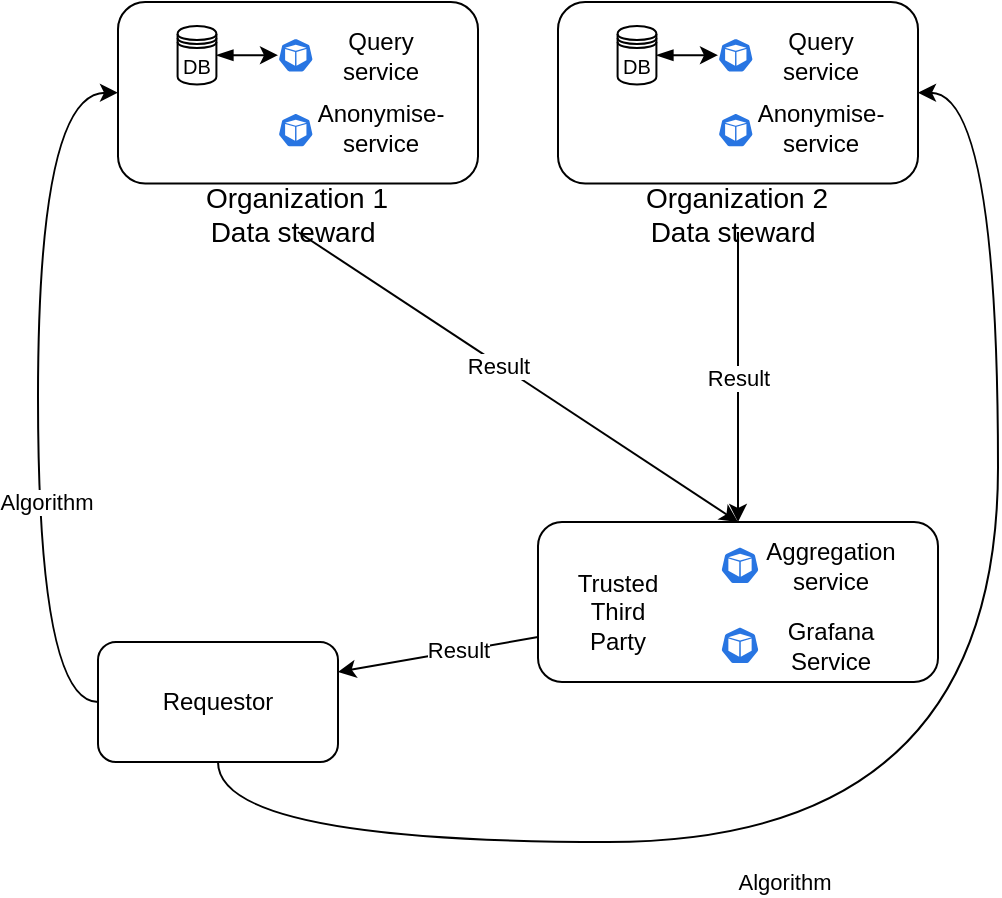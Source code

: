 <mxfile version="21.1.2" type="device">
  <diagram name="Page-1" id="IanU65lXr5YfgjGVrclR">
    <mxGraphModel dx="1423" dy="1037" grid="1" gridSize="10" guides="1" tooltips="1" connect="1" arrows="1" fold="1" page="1" pageScale="1" pageWidth="1169" pageHeight="827" math="0" shadow="0">
      <root>
        <mxCell id="0" />
        <mxCell id="1" parent="0" />
        <mxCell id="l7ehpIWS_LAEImh4VPKt-39" style="rounded=0;orthogonalLoop=1;jettySize=auto;html=1;edgeStyle=orthogonalEdgeStyle;curved=1;entryX=0;entryY=0.75;entryDx=0;entryDy=0;" parent="1" source="l7ehpIWS_LAEImh4VPKt-16" edge="1">
          <mxGeometry relative="1" as="geometry">
            <mxPoint x="50" y="259.071" as="targetPoint" />
            <Array as="points">
              <mxPoint x="30" y="540" />
              <mxPoint x="30" y="259" />
            </Array>
          </mxGeometry>
        </mxCell>
        <mxCell id="l7ehpIWS_LAEImh4VPKt-40" value="Algorithm" style="edgeLabel;html=1;align=center;verticalAlign=middle;resizable=0;points=[];" parent="l7ehpIWS_LAEImh4VPKt-39" vertex="1" connectable="0">
          <mxGeometry x="-0.299" y="-4" relative="1" as="geometry">
            <mxPoint y="-67" as="offset" />
          </mxGeometry>
        </mxCell>
        <mxCell id="5gdzuKLON3IAG99veX0M-87" style="rounded=0;orthogonalLoop=1;jettySize=auto;html=1;edgeStyle=orthogonalEdgeStyle;curved=1;entryX=0;entryY=0.5;entryDx=0;entryDy=0;" parent="1" source="5gdzuKLON3IAG99veX0M-91" target="L8vNwuZ6u9W_NmucFzFV-18" edge="1">
          <mxGeometry relative="1" as="geometry">
            <mxPoint x="67.6" y="310" as="targetPoint" />
            <Array as="points">
              <mxPoint x="50" y="530" />
              <mxPoint x="50" y="225" />
            </Array>
          </mxGeometry>
        </mxCell>
        <mxCell id="5gdzuKLON3IAG99veX0M-88" value="Algorithm" style="edgeLabel;html=1;align=center;verticalAlign=middle;resizable=0;points=[];" parent="5gdzuKLON3IAG99veX0M-87" vertex="1" connectable="0">
          <mxGeometry x="-0.299" y="-4" relative="1" as="geometry">
            <mxPoint y="1" as="offset" />
          </mxGeometry>
        </mxCell>
        <mxCell id="5gdzuKLON3IAG99veX0M-89" style="rounded=0;orthogonalLoop=1;jettySize=auto;html=1;edgeStyle=orthogonalEdgeStyle;curved=1;entryX=1;entryY=0.5;entryDx=0;entryDy=0;" parent="1" source="5gdzuKLON3IAG99veX0M-91" target="5gdzuKLON3IAG99veX0M-93" edge="1">
          <mxGeometry relative="1" as="geometry">
            <Array as="points">
              <mxPoint x="140" y="600" />
              <mxPoint x="530.0" y="600" />
              <mxPoint x="530.0" y="225" />
            </Array>
          </mxGeometry>
        </mxCell>
        <mxCell id="5gdzuKLON3IAG99veX0M-90" value="Algorithm" style="edgeLabel;html=1;align=center;verticalAlign=middle;resizable=0;points=[];" parent="5gdzuKLON3IAG99veX0M-89" vertex="1" connectable="0">
          <mxGeometry x="-0.245" y="-3" relative="1" as="geometry">
            <mxPoint x="4" y="17" as="offset" />
          </mxGeometry>
        </mxCell>
        <mxCell id="5gdzuKLON3IAG99veX0M-91" value="Requestor" style="rounded=1;whiteSpace=wrap;html=1;" parent="1" vertex="1">
          <mxGeometry x="80" y="500" width="120" height="60" as="geometry" />
        </mxCell>
        <mxCell id="5gdzuKLON3IAG99veX0M-92" value="]" style="group" parent="1" vertex="1" connectable="0">
          <mxGeometry x="310.0" y="180" width="180" height="110" as="geometry" />
        </mxCell>
        <mxCell id="5gdzuKLON3IAG99veX0M-93" value="" style="rounded=1;whiteSpace=wrap;html=1;fontSize=14;" parent="5gdzuKLON3IAG99veX0M-92" vertex="1">
          <mxGeometry width="180" height="90.721" as="geometry" />
        </mxCell>
        <mxCell id="5gdzuKLON3IAG99veX0M-94" value="Organization 2&lt;br&gt;Data steward&amp;nbsp;" style="text;html=1;strokeColor=none;fillColor=none;align=center;verticalAlign=middle;whiteSpace=wrap;rounded=0;fontSize=14;" parent="5gdzuKLON3IAG99veX0M-92" vertex="1">
          <mxGeometry x="14.4" y="97.99" width="151.2" height="17.01" as="geometry" />
        </mxCell>
        <mxCell id="L8vNwuZ6u9W_NmucFzFV-9" value="" style="sketch=0;html=1;dashed=0;whitespace=wrap;fillColor=#2875E2;strokeColor=#ffffff;points=[[0.005,0.63,0],[0.1,0.2,0],[0.9,0.2,0],[0.5,0,0],[0.995,0.63,0],[0.72,0.99,0],[0.5,1,0],[0.28,0.99,0]];verticalLabelPosition=bottom;align=center;verticalAlign=top;shape=mxgraph.kubernetes.icon;prIcon=pod" parent="5gdzuKLON3IAG99veX0M-92" vertex="1">
          <mxGeometry x="79.999" y="54.441" width="17.774" height="19.307" as="geometry" />
        </mxCell>
        <mxCell id="L8vNwuZ6u9W_NmucFzFV-10" value="&lt;span style=&quot;font-size: 12px;&quot;&gt;Anonymise-service&lt;/span&gt;" style="text;html=1;strokeColor=none;fillColor=none;align=center;verticalAlign=middle;whiteSpace=wrap;rounded=0;fontSize=10;" parent="5gdzuKLON3IAG99veX0M-92" vertex="1">
          <mxGeometry x="107.773" y="56.594" width="46.931" height="12.066" as="geometry" />
        </mxCell>
        <mxCell id="L8vNwuZ6u9W_NmucFzFV-11" value="" style="sketch=0;html=1;dashed=0;whitespace=wrap;fillColor=#2875E2;strokeColor=#ffffff;points=[[0.005,0.63,0],[0.1,0.2,0],[0.9,0.2,0],[0.5,0,0],[0.995,0.63,0],[0.72,0.99,0],[0.5,1,0],[0.28,0.99,0]];verticalLabelPosition=bottom;align=center;verticalAlign=top;shape=mxgraph.kubernetes.icon;prIcon=pod" parent="5gdzuKLON3IAG99veX0M-92" vertex="1">
          <mxGeometry x="79.999" y="16.97" width="17.774" height="19.307" as="geometry" />
        </mxCell>
        <mxCell id="L8vNwuZ6u9W_NmucFzFV-12" value="&lt;span style=&quot;font-size: 12px;&quot;&gt;Query service&lt;/span&gt;" style="text;html=1;strokeColor=none;fillColor=none;align=center;verticalAlign=middle;whiteSpace=wrap;rounded=0;fontSize=10;" parent="5gdzuKLON3IAG99veX0M-92" vertex="1">
          <mxGeometry x="107.773" y="20.587" width="46.931" height="12.066" as="geometry" />
        </mxCell>
        <mxCell id="L8vNwuZ6u9W_NmucFzFV-15" style="edgeStyle=orthogonalEdgeStyle;rounded=0;orthogonalLoop=1;jettySize=auto;html=1;exitX=1;exitY=0.5;exitDx=0;exitDy=0;entryX=0.005;entryY=0.63;entryDx=0;entryDy=0;entryPerimeter=0;fontSize=12;startArrow=blockThin;startFill=1;" parent="5gdzuKLON3IAG99veX0M-92" source="L8vNwuZ6u9W_NmucFzFV-16" edge="1">
          <mxGeometry relative="1" as="geometry">
            <mxPoint x="80" y="26.08" as="targetPoint" />
          </mxGeometry>
        </mxCell>
        <mxCell id="L8vNwuZ6u9W_NmucFzFV-16" value="&lt;font style=&quot;font-size: 10px;&quot;&gt;DB&lt;/font&gt;" style="shape=datastore;whiteSpace=wrap;html=1;fontSize=14;" parent="5gdzuKLON3IAG99veX0M-92" vertex="1">
          <mxGeometry x="29.795" y="11.984" width="19.412" height="29.286" as="geometry" />
        </mxCell>
        <mxCell id="5gdzuKLON3IAG99veX0M-106" style="rounded=0;orthogonalLoop=1;jettySize=auto;html=1;entryX=0.5;entryY=0;entryDx=0;entryDy=0;exitX=0.5;exitY=1;exitDx=0;exitDy=0;" parent="1" source="L8vNwuZ6u9W_NmucFzFV-19" target="5gdzuKLON3IAG99veX0M-111" edge="1">
          <mxGeometry relative="1" as="geometry">
            <mxPoint x="200" y="500" as="targetPoint" />
            <mxPoint x="181.945" y="314" as="sourcePoint" />
          </mxGeometry>
        </mxCell>
        <mxCell id="5gdzuKLON3IAG99veX0M-107" value="Result" style="edgeLabel;html=1;align=center;verticalAlign=middle;resizable=0;points=[];" parent="5gdzuKLON3IAG99veX0M-106" vertex="1" connectable="0">
          <mxGeometry x="-0.088" y="-1" relative="1" as="geometry">
            <mxPoint as="offset" />
          </mxGeometry>
        </mxCell>
        <mxCell id="5gdzuKLON3IAG99veX0M-108" value="Result" style="rounded=0;orthogonalLoop=1;jettySize=auto;html=1;" parent="1" source="5gdzuKLON3IAG99veX0M-94" target="5gdzuKLON3IAG99veX0M-111" edge="1">
          <mxGeometry relative="1" as="geometry">
            <mxPoint x="170" y="500" as="targetPoint" />
          </mxGeometry>
        </mxCell>
        <mxCell id="5gdzuKLON3IAG99veX0M-112" style="rounded=0;orthogonalLoop=1;jettySize=auto;html=1;entryX=1;entryY=0.25;entryDx=0;entryDy=0;" parent="1" source="5gdzuKLON3IAG99veX0M-111" target="5gdzuKLON3IAG99veX0M-91" edge="1">
          <mxGeometry relative="1" as="geometry" />
        </mxCell>
        <mxCell id="5gdzuKLON3IAG99veX0M-113" value="Result" style="edgeLabel;html=1;align=center;verticalAlign=middle;resizable=0;points=[];" parent="5gdzuKLON3IAG99veX0M-112" vertex="1" connectable="0">
          <mxGeometry x="0.389" y="1" relative="1" as="geometry">
            <mxPoint x="29" y="-7" as="offset" />
          </mxGeometry>
        </mxCell>
        <mxCell id="5gdzuKLON3IAG99veX0M-111" value="" style="rounded=1;whiteSpace=wrap;html=1;" parent="1" vertex="1">
          <mxGeometry x="300.0" y="440" width="200" height="80" as="geometry" />
        </mxCell>
        <mxCell id="L8vNwuZ6u9W_NmucFzFV-4" value="&lt;span style=&quot;font-size: 12px;&quot;&gt;Aggregation service&lt;/span&gt;" style="text;html=1;strokeColor=none;fillColor=none;align=center;verticalAlign=middle;whiteSpace=wrap;rounded=0;fontSize=10;" parent="1" vertex="1">
          <mxGeometry x="423.0" y="450" width="46.93" height="23.97" as="geometry" />
        </mxCell>
        <mxCell id="L8vNwuZ6u9W_NmucFzFV-5" value="" style="sketch=0;html=1;dashed=0;whitespace=wrap;fillColor=#2875E2;strokeColor=#ffffff;points=[[0.005,0.63,0],[0.1,0.2,0],[0.9,0.2,0],[0.5,0,0],[0.995,0.63,0],[0.72,0.99,0],[0.5,1,0],[0.28,0.99,0]];verticalLabelPosition=bottom;align=center;verticalAlign=top;shape=mxgraph.kubernetes.icon;prIcon=pod" parent="1" vertex="1">
          <mxGeometry x="391.309" y="452.001" width="19.39" height="19.307" as="geometry" />
        </mxCell>
        <mxCell id="L8vNwuZ6u9W_NmucFzFV-6" value="&lt;span style=&quot;font-size: 12px;&quot;&gt;Grafana Service&lt;/span&gt;" style="text;html=1;strokeColor=none;fillColor=none;align=center;verticalAlign=middle;whiteSpace=wrap;rounded=0;fontSize=10;" parent="1" vertex="1">
          <mxGeometry x="423.0" y="490" width="46.93" height="23.97" as="geometry" />
        </mxCell>
        <mxCell id="L8vNwuZ6u9W_NmucFzFV-7" value="" style="sketch=0;html=1;dashed=0;whitespace=wrap;fillColor=#2875E2;strokeColor=#ffffff;points=[[0.005,0.63,0],[0.1,0.2,0],[0.9,0.2,0],[0.5,0,0],[0.995,0.63,0],[0.72,0.99,0],[0.5,1,0],[0.28,0.99,0]];verticalLabelPosition=bottom;align=center;verticalAlign=top;shape=mxgraph.kubernetes.icon;prIcon=pod" parent="1" vertex="1">
          <mxGeometry x="391.309" y="492.001" width="19.39" height="19.307" as="geometry" />
        </mxCell>
        <mxCell id="L8vNwuZ6u9W_NmucFzFV-8" value="Trusted Third Party" style="text;html=1;strokeColor=none;fillColor=none;align=center;verticalAlign=middle;whiteSpace=wrap;rounded=0;" parent="1" vertex="1">
          <mxGeometry x="310.0" y="470" width="60" height="30" as="geometry" />
        </mxCell>
        <mxCell id="L8vNwuZ6u9W_NmucFzFV-17" value="]" style="group" parent="1" vertex="1" connectable="0">
          <mxGeometry x="90" y="180" width="180" height="110" as="geometry" />
        </mxCell>
        <mxCell id="L8vNwuZ6u9W_NmucFzFV-18" value="" style="rounded=1;whiteSpace=wrap;html=1;fontSize=14;" parent="L8vNwuZ6u9W_NmucFzFV-17" vertex="1">
          <mxGeometry width="180" height="90.721" as="geometry" />
        </mxCell>
        <mxCell id="L8vNwuZ6u9W_NmucFzFV-19" value="Organization 1&lt;br&gt;Data steward&amp;nbsp;" style="text;html=1;strokeColor=none;fillColor=none;align=center;verticalAlign=middle;whiteSpace=wrap;rounded=0;fontSize=14;" parent="L8vNwuZ6u9W_NmucFzFV-17" vertex="1">
          <mxGeometry x="14.4" y="97.99" width="151.2" height="17.01" as="geometry" />
        </mxCell>
        <mxCell id="L8vNwuZ6u9W_NmucFzFV-20" value="" style="sketch=0;html=1;dashed=0;whitespace=wrap;fillColor=#2875E2;strokeColor=#ffffff;points=[[0.005,0.63,0],[0.1,0.2,0],[0.9,0.2,0],[0.5,0,0],[0.995,0.63,0],[0.72,0.99,0],[0.5,1,0],[0.28,0.99,0]];verticalLabelPosition=bottom;align=center;verticalAlign=top;shape=mxgraph.kubernetes.icon;prIcon=pod" parent="L8vNwuZ6u9W_NmucFzFV-17" vertex="1">
          <mxGeometry x="79.999" y="54.441" width="17.774" height="19.307" as="geometry" />
        </mxCell>
        <mxCell id="L8vNwuZ6u9W_NmucFzFV-21" value="&lt;span style=&quot;font-size: 12px;&quot;&gt;Anonymise-service&lt;/span&gt;" style="text;html=1;strokeColor=none;fillColor=none;align=center;verticalAlign=middle;whiteSpace=wrap;rounded=0;fontSize=10;" parent="L8vNwuZ6u9W_NmucFzFV-17" vertex="1">
          <mxGeometry x="107.773" y="56.594" width="46.931" height="12.066" as="geometry" />
        </mxCell>
        <mxCell id="L8vNwuZ6u9W_NmucFzFV-22" value="" style="sketch=0;html=1;dashed=0;whitespace=wrap;fillColor=#2875E2;strokeColor=#ffffff;points=[[0.005,0.63,0],[0.1,0.2,0],[0.9,0.2,0],[0.5,0,0],[0.995,0.63,0],[0.72,0.99,0],[0.5,1,0],[0.28,0.99,0]];verticalLabelPosition=bottom;align=center;verticalAlign=top;shape=mxgraph.kubernetes.icon;prIcon=pod" parent="L8vNwuZ6u9W_NmucFzFV-17" vertex="1">
          <mxGeometry x="79.999" y="16.97" width="17.774" height="19.307" as="geometry" />
        </mxCell>
        <mxCell id="L8vNwuZ6u9W_NmucFzFV-23" value="&lt;span style=&quot;font-size: 12px;&quot;&gt;Query service&lt;/span&gt;" style="text;html=1;strokeColor=none;fillColor=none;align=center;verticalAlign=middle;whiteSpace=wrap;rounded=0;fontSize=10;" parent="L8vNwuZ6u9W_NmucFzFV-17" vertex="1">
          <mxGeometry x="107.773" y="20.587" width="46.931" height="12.066" as="geometry" />
        </mxCell>
        <mxCell id="L8vNwuZ6u9W_NmucFzFV-24" style="edgeStyle=orthogonalEdgeStyle;rounded=0;orthogonalLoop=1;jettySize=auto;html=1;exitX=1;exitY=0.5;exitDx=0;exitDy=0;entryX=0.005;entryY=0.63;entryDx=0;entryDy=0;entryPerimeter=0;fontSize=12;startArrow=blockThin;startFill=1;" parent="L8vNwuZ6u9W_NmucFzFV-17" source="L8vNwuZ6u9W_NmucFzFV-25" edge="1">
          <mxGeometry relative="1" as="geometry">
            <mxPoint x="80" y="26.08" as="targetPoint" />
          </mxGeometry>
        </mxCell>
        <mxCell id="L8vNwuZ6u9W_NmucFzFV-25" value="&lt;font style=&quot;font-size: 10px;&quot;&gt;DB&lt;/font&gt;" style="shape=datastore;whiteSpace=wrap;html=1;fontSize=14;" parent="L8vNwuZ6u9W_NmucFzFV-17" vertex="1">
          <mxGeometry x="29.795" y="11.984" width="19.412" height="29.286" as="geometry" />
        </mxCell>
      </root>
    </mxGraphModel>
  </diagram>
</mxfile>

